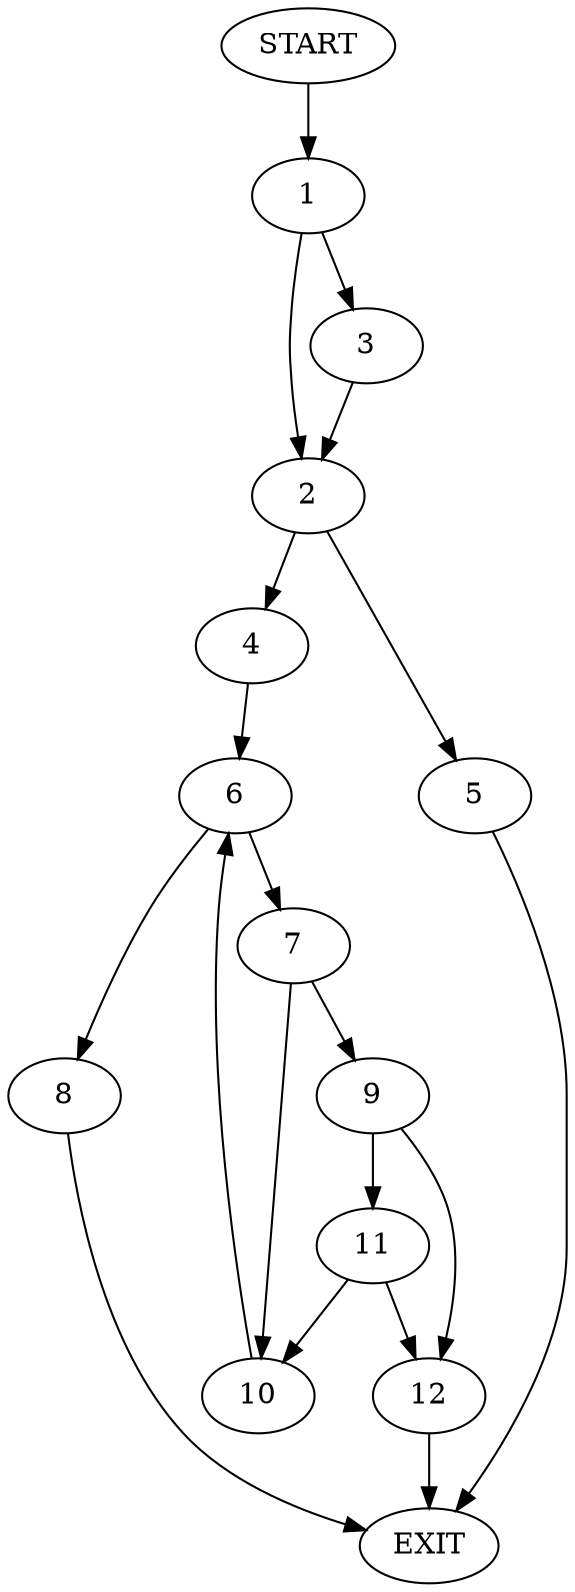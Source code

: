 digraph {
0 [label="START"]
13 [label="EXIT"]
0 -> 1
1 -> 2
1 -> 3
3 -> 2
2 -> 4
2 -> 5
5 -> 13
4 -> 6
6 -> 7
6 -> 8
8 -> 13
7 -> 9
7 -> 10
10 -> 6
9 -> 11
9 -> 12
12 -> 13
11 -> 10
11 -> 12
}
